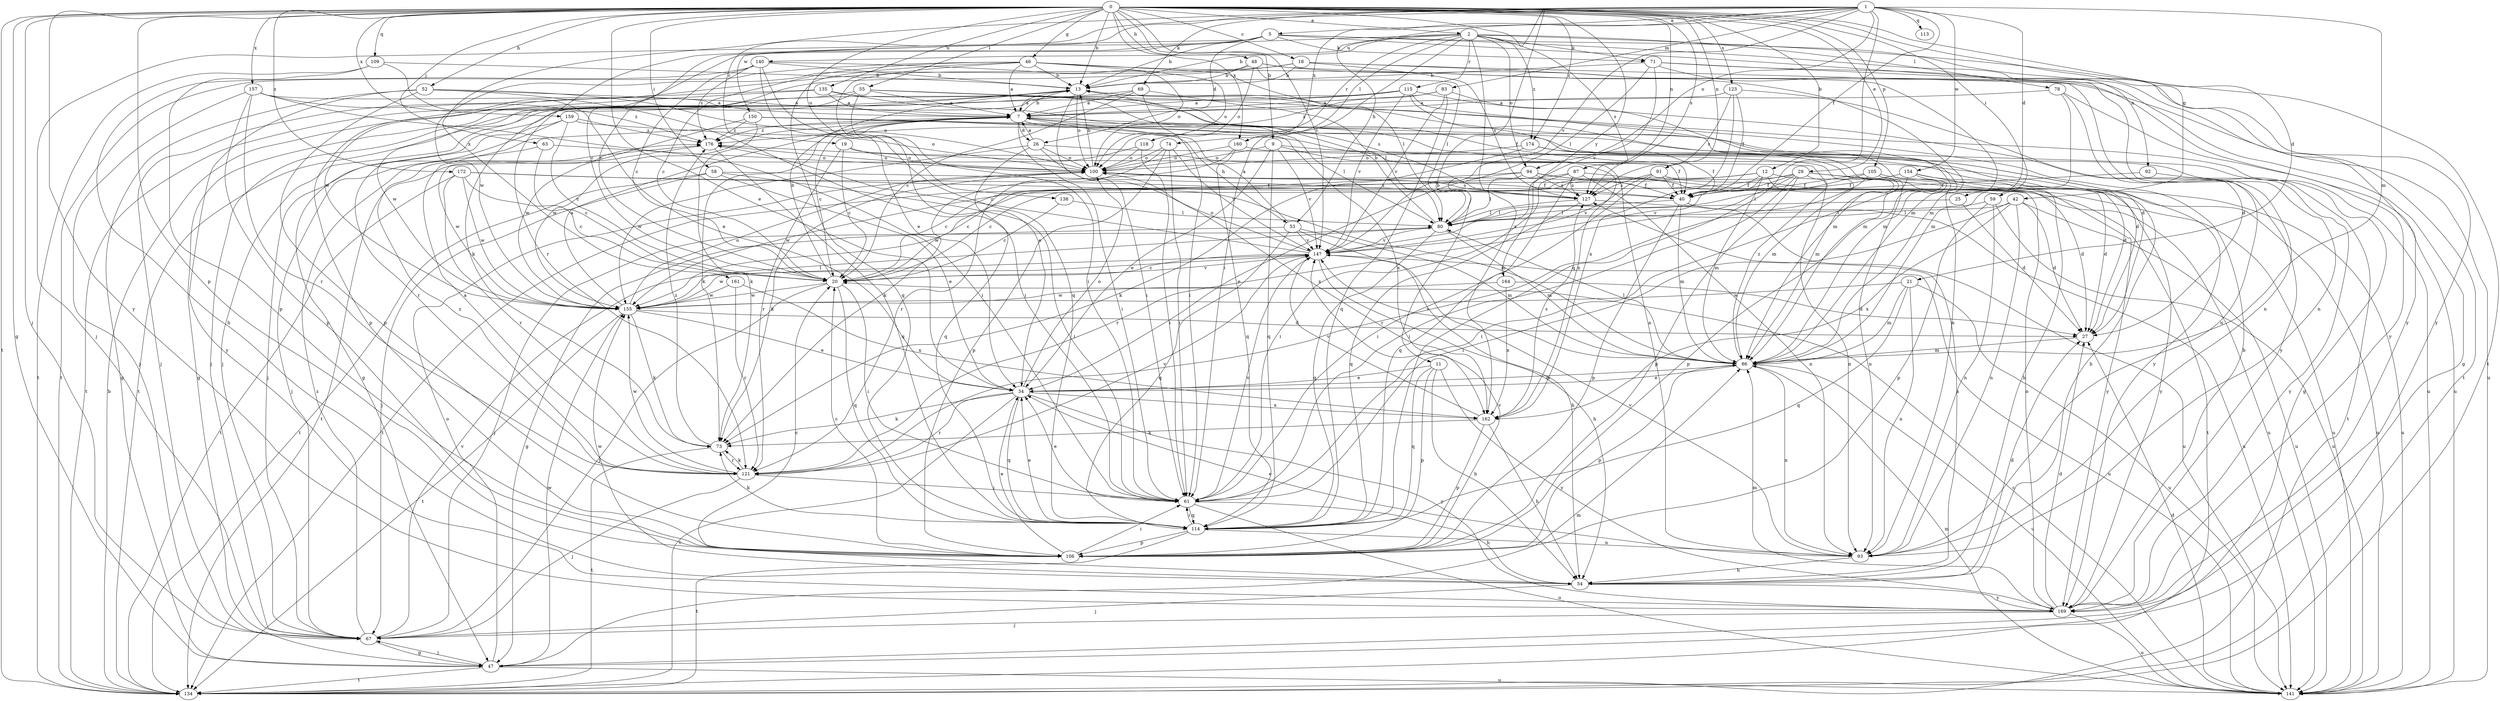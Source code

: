 strict digraph  {
0;
1;
2;
5;
7;
9;
11;
12;
13;
18;
19;
20;
21;
25;
26;
27;
29;
34;
40;
42;
46;
47;
48;
52;
53;
54;
55;
58;
59;
61;
63;
67;
69;
71;
73;
74;
78;
80;
83;
86;
87;
91;
92;
93;
94;
100;
105;
106;
109;
113;
114;
115;
118;
121;
123;
127;
134;
135;
138;
140;
141;
147;
150;
154;
155;
157;
159;
160;
161;
162;
164;
169;
172;
174;
176;
0 -> 2  [label=a];
0 -> 9  [label=b];
0 -> 11  [label=b];
0 -> 12  [label=b];
0 -> 13  [label=b];
0 -> 18  [label=c];
0 -> 21  [label=d];
0 -> 29  [label=e];
0 -> 34  [label=e];
0 -> 42  [label=g];
0 -> 46  [label=g];
0 -> 47  [label=g];
0 -> 48  [label=h];
0 -> 52  [label=h];
0 -> 55  [label=i];
0 -> 58  [label=i];
0 -> 59  [label=i];
0 -> 63  [label=j];
0 -> 67  [label=j];
0 -> 87  [label=n];
0 -> 91  [label=n];
0 -> 105  [label=p];
0 -> 106  [label=p];
0 -> 109  [label=q];
0 -> 123  [label=s];
0 -> 127  [label=s];
0 -> 134  [label=t];
0 -> 135  [label=u];
0 -> 138  [label=u];
0 -> 147  [label=v];
0 -> 157  [label=x];
0 -> 159  [label=x];
0 -> 160  [label=x];
0 -> 164  [label=y];
0 -> 169  [label=y];
0 -> 172  [label=z];
0 -> 174  [label=z];
1 -> 5  [label=a];
1 -> 19  [label=c];
1 -> 25  [label=d];
1 -> 40  [label=f];
1 -> 53  [label=h];
1 -> 69  [label=k];
1 -> 83  [label=m];
1 -> 86  [label=m];
1 -> 94  [label=o];
1 -> 113  [label=q];
1 -> 114  [label=q];
1 -> 147  [label=v];
1 -> 150  [label=w];
1 -> 154  [label=w];
1 -> 160  [label=x];
1 -> 161  [label=x];
2 -> 13  [label=b];
2 -> 20  [label=c];
2 -> 61  [label=i];
2 -> 71  [label=k];
2 -> 74  [label=l];
2 -> 78  [label=l];
2 -> 94  [label=o];
2 -> 115  [label=r];
2 -> 118  [label=r];
2 -> 127  [label=s];
2 -> 140  [label=u];
2 -> 162  [label=x];
2 -> 169  [label=y];
2 -> 174  [label=z];
5 -> 13  [label=b];
5 -> 20  [label=c];
5 -> 26  [label=d];
5 -> 67  [label=j];
5 -> 71  [label=k];
5 -> 92  [label=n];
5 -> 121  [label=r];
5 -> 134  [label=t];
5 -> 169  [label=y];
7 -> 13  [label=b];
7 -> 20  [label=c];
7 -> 26  [label=d];
7 -> 53  [label=h];
7 -> 61  [label=i];
7 -> 73  [label=k];
7 -> 80  [label=l];
7 -> 155  [label=w];
7 -> 162  [label=x];
7 -> 169  [label=y];
7 -> 176  [label=z];
9 -> 34  [label=e];
9 -> 40  [label=f];
9 -> 100  [label=o];
9 -> 114  [label=q];
9 -> 134  [label=t];
9 -> 147  [label=v];
11 -> 34  [label=e];
11 -> 54  [label=h];
11 -> 106  [label=p];
11 -> 114  [label=q];
11 -> 169  [label=y];
12 -> 27  [label=d];
12 -> 40  [label=f];
12 -> 86  [label=m];
12 -> 134  [label=t];
12 -> 147  [label=v];
12 -> 155  [label=w];
12 -> 169  [label=y];
13 -> 7  [label=a];
13 -> 47  [label=g];
13 -> 61  [label=i];
13 -> 67  [label=j];
13 -> 86  [label=m];
13 -> 100  [label=o];
18 -> 13  [label=b];
18 -> 73  [label=k];
18 -> 86  [label=m];
18 -> 127  [label=s];
18 -> 155  [label=w];
18 -> 169  [label=y];
19 -> 20  [label=c];
19 -> 54  [label=h];
19 -> 100  [label=o];
19 -> 121  [label=r];
20 -> 13  [label=b];
20 -> 61  [label=i];
20 -> 67  [label=j];
20 -> 114  [label=q];
20 -> 147  [label=v];
20 -> 155  [label=w];
21 -> 86  [label=m];
21 -> 93  [label=n];
21 -> 114  [label=q];
21 -> 141  [label=u];
21 -> 155  [label=w];
25 -> 27  [label=d];
25 -> 80  [label=l];
26 -> 7  [label=a];
26 -> 86  [label=m];
26 -> 100  [label=o];
26 -> 114  [label=q];
26 -> 155  [label=w];
26 -> 162  [label=x];
27 -> 86  [label=m];
29 -> 20  [label=c];
29 -> 40  [label=f];
29 -> 61  [label=i];
29 -> 93  [label=n];
29 -> 106  [label=p];
29 -> 121  [label=r];
29 -> 141  [label=u];
29 -> 155  [label=w];
29 -> 169  [label=y];
34 -> 73  [label=k];
34 -> 86  [label=m];
34 -> 100  [label=o];
34 -> 114  [label=q];
34 -> 121  [label=r];
34 -> 134  [label=t];
34 -> 162  [label=x];
34 -> 169  [label=y];
40 -> 80  [label=l];
40 -> 86  [label=m];
40 -> 106  [label=p];
40 -> 141  [label=u];
42 -> 27  [label=d];
42 -> 61  [label=i];
42 -> 80  [label=l];
42 -> 93  [label=n];
42 -> 141  [label=u];
42 -> 162  [label=x];
46 -> 7  [label=a];
46 -> 13  [label=b];
46 -> 20  [label=c];
46 -> 61  [label=i];
46 -> 80  [label=l];
46 -> 100  [label=o];
46 -> 114  [label=q];
46 -> 134  [label=t];
46 -> 141  [label=u];
47 -> 67  [label=j];
47 -> 86  [label=m];
47 -> 100  [label=o];
47 -> 134  [label=t];
47 -> 141  [label=u];
47 -> 155  [label=w];
48 -> 13  [label=b];
48 -> 80  [label=l];
48 -> 86  [label=m];
48 -> 93  [label=n];
48 -> 100  [label=o];
48 -> 155  [label=w];
52 -> 7  [label=a];
52 -> 47  [label=g];
52 -> 61  [label=i];
52 -> 100  [label=o];
52 -> 106  [label=p];
52 -> 169  [label=y];
53 -> 7  [label=a];
53 -> 47  [label=g];
53 -> 54  [label=h];
53 -> 86  [label=m];
53 -> 114  [label=q];
53 -> 147  [label=v];
54 -> 20  [label=c];
54 -> 27  [label=d];
54 -> 67  [label=j];
54 -> 127  [label=s];
54 -> 155  [label=w];
54 -> 169  [label=y];
55 -> 7  [label=a];
55 -> 27  [label=d];
55 -> 34  [label=e];
55 -> 40  [label=f];
55 -> 134  [label=t];
55 -> 141  [label=u];
55 -> 155  [label=w];
58 -> 34  [label=e];
58 -> 61  [label=i];
58 -> 67  [label=j];
58 -> 127  [label=s];
58 -> 134  [label=t];
59 -> 80  [label=l];
59 -> 93  [label=n];
59 -> 106  [label=p];
59 -> 141  [label=u];
61 -> 34  [label=e];
61 -> 54  [label=h];
61 -> 114  [label=q];
61 -> 141  [label=u];
61 -> 147  [label=v];
63 -> 20  [label=c];
63 -> 67  [label=j];
63 -> 100  [label=o];
67 -> 47  [label=g];
67 -> 147  [label=v];
67 -> 176  [label=z];
69 -> 7  [label=a];
69 -> 20  [label=c];
69 -> 61  [label=i];
69 -> 67  [label=j];
69 -> 80  [label=l];
71 -> 13  [label=b];
71 -> 47  [label=g];
71 -> 80  [label=l];
71 -> 93  [label=n];
71 -> 134  [label=t];
71 -> 147  [label=v];
73 -> 121  [label=r];
73 -> 134  [label=t];
73 -> 176  [label=z];
74 -> 61  [label=i];
74 -> 100  [label=o];
74 -> 106  [label=p];
74 -> 121  [label=r];
74 -> 147  [label=v];
78 -> 7  [label=a];
78 -> 86  [label=m];
78 -> 93  [label=n];
78 -> 141  [label=u];
80 -> 13  [label=b];
80 -> 67  [label=j];
80 -> 86  [label=m];
80 -> 114  [label=q];
80 -> 147  [label=v];
83 -> 7  [label=a];
83 -> 86  [label=m];
83 -> 114  [label=q];
83 -> 147  [label=v];
83 -> 176  [label=z];
86 -> 34  [label=e];
86 -> 80  [label=l];
86 -> 93  [label=n];
86 -> 106  [label=p];
86 -> 141  [label=u];
86 -> 147  [label=v];
86 -> 176  [label=z];
87 -> 20  [label=c];
87 -> 61  [label=i];
87 -> 93  [label=n];
87 -> 114  [label=q];
87 -> 127  [label=s];
87 -> 141  [label=u];
91 -> 40  [label=f];
91 -> 61  [label=i];
91 -> 127  [label=s];
91 -> 134  [label=t];
91 -> 147  [label=v];
92 -> 40  [label=f];
92 -> 169  [label=y];
93 -> 34  [label=e];
93 -> 54  [label=h];
93 -> 147  [label=v];
94 -> 20  [label=c];
94 -> 34  [label=e];
94 -> 40  [label=f];
94 -> 80  [label=l];
94 -> 127  [label=s];
94 -> 141  [label=u];
100 -> 13  [label=b];
100 -> 40  [label=f];
100 -> 73  [label=k];
100 -> 127  [label=s];
105 -> 40  [label=f];
105 -> 80  [label=l];
105 -> 93  [label=n];
105 -> 121  [label=r];
105 -> 141  [label=u];
106 -> 20  [label=c];
106 -> 34  [label=e];
106 -> 61  [label=i];
106 -> 147  [label=v];
109 -> 13  [label=b];
109 -> 34  [label=e];
109 -> 106  [label=p];
109 -> 134  [label=t];
114 -> 34  [label=e];
114 -> 61  [label=i];
114 -> 73  [label=k];
114 -> 93  [label=n];
114 -> 106  [label=p];
114 -> 134  [label=t];
115 -> 7  [label=a];
115 -> 47  [label=g];
115 -> 86  [label=m];
115 -> 93  [label=n];
115 -> 134  [label=t];
115 -> 147  [label=v];
115 -> 169  [label=y];
118 -> 61  [label=i];
118 -> 100  [label=o];
118 -> 134  [label=t];
121 -> 7  [label=a];
121 -> 61  [label=i];
121 -> 67  [label=j];
121 -> 73  [label=k];
121 -> 147  [label=v];
121 -> 155  [label=w];
121 -> 176  [label=z];
123 -> 7  [label=a];
123 -> 27  [label=d];
123 -> 40  [label=f];
123 -> 127  [label=s];
123 -> 162  [label=x];
127 -> 80  [label=l];
127 -> 114  [label=q];
127 -> 141  [label=u];
134 -> 13  [label=b];
135 -> 7  [label=a];
135 -> 67  [label=j];
135 -> 93  [label=n];
135 -> 106  [label=p];
135 -> 127  [label=s];
138 -> 20  [label=c];
138 -> 80  [label=l];
140 -> 13  [label=b];
140 -> 20  [label=c];
140 -> 34  [label=e];
140 -> 54  [label=h];
140 -> 100  [label=o];
140 -> 114  [label=q];
140 -> 176  [label=z];
141 -> 20  [label=c];
141 -> 27  [label=d];
141 -> 86  [label=m];
147 -> 20  [label=c];
147 -> 54  [label=h];
147 -> 100  [label=o];
147 -> 141  [label=u];
147 -> 155  [label=w];
147 -> 176  [label=z];
150 -> 27  [label=d];
150 -> 47  [label=g];
150 -> 73  [label=k];
150 -> 155  [label=w];
150 -> 162  [label=x];
150 -> 176  [label=z];
154 -> 27  [label=d];
154 -> 40  [label=f];
154 -> 54  [label=h];
154 -> 61  [label=i];
154 -> 106  [label=p];
155 -> 7  [label=a];
155 -> 27  [label=d];
155 -> 34  [label=e];
155 -> 73  [label=k];
155 -> 80  [label=l];
155 -> 100  [label=o];
155 -> 134  [label=t];
157 -> 7  [label=a];
157 -> 61  [label=i];
157 -> 67  [label=j];
157 -> 106  [label=p];
157 -> 121  [label=r];
157 -> 176  [label=z];
159 -> 20  [label=c];
159 -> 67  [label=j];
159 -> 100  [label=o];
159 -> 121  [label=r];
159 -> 176  [label=z];
160 -> 27  [label=d];
160 -> 73  [label=k];
160 -> 100  [label=o];
160 -> 114  [label=q];
161 -> 121  [label=r];
161 -> 155  [label=w];
161 -> 162  [label=x];
162 -> 54  [label=h];
162 -> 73  [label=k];
162 -> 106  [label=p];
162 -> 127  [label=s];
162 -> 147  [label=v];
164 -> 27  [label=d];
164 -> 155  [label=w];
164 -> 162  [label=x];
169 -> 13  [label=b];
169 -> 27  [label=d];
169 -> 67  [label=j];
169 -> 86  [label=m];
169 -> 100  [label=o];
169 -> 141  [label=u];
172 -> 20  [label=c];
172 -> 40  [label=f];
172 -> 86  [label=m];
172 -> 121  [label=r];
172 -> 134  [label=t];
172 -> 155  [label=w];
174 -> 40  [label=f];
174 -> 73  [label=k];
174 -> 86  [label=m];
174 -> 100  [label=o];
176 -> 100  [label=o];
176 -> 114  [label=q];
176 -> 155  [label=w];
}
